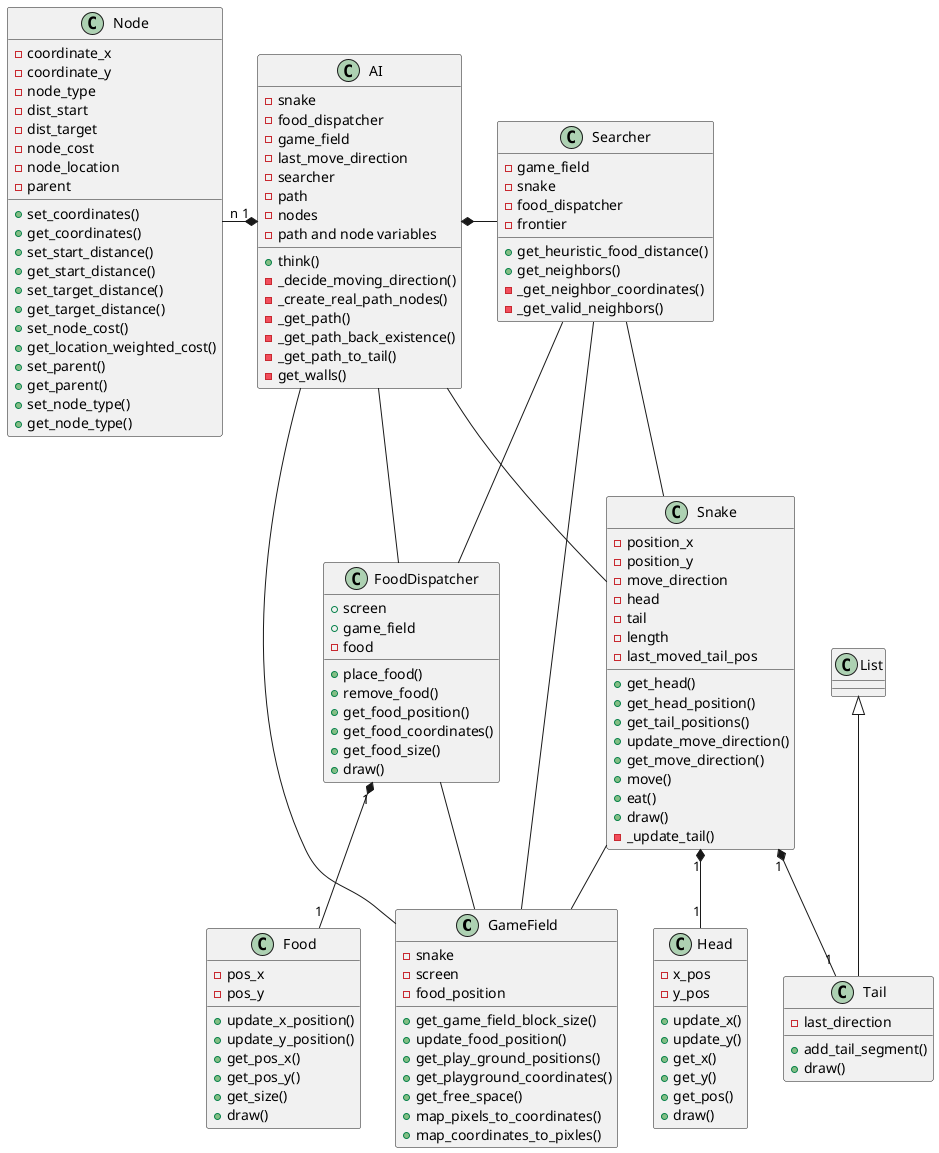 @startuml

class GameField{
    - snake
    - screen
    - food_position

    + get_game_field_block_size()
    + update_food_position()
    + get_play_ground_positions()
    + get_playground_coordinates()
    + get_free_space()
    + map_pixels_to_coordinates()
    + map_coordinates_to_pixles()
}

class Snake{
    - position_x
    - position_y
    - move_direction
    - head
    - tail
    - length
    - last_moved_tail_pos

    + get_head()
    + get_head_position()
    + get_tail_positions()
    + update_move_direction()
    + get_move_direction()
    + move()
    + eat()
    + draw()
    - _update_tail()
}

class Head{
    - x_pos
    - y_pos
    + update_x()
    + update_y()
    + get_x()
    + get_y()
    + get_pos()
    + draw()
}

class Tail{
    - last_direction
    + add_tail_segment()
    + draw()
}

class Food{
    - pos_x
    - pos_y

    + update_x_position()
    + update_y_position()
    + get_pos_x()
    + get_pos_y()
    + get_size()
    + draw()
}

class FoodDispatcher{
    + screen
    + game_field
    - food

    + place_food()
    + remove_food()
    + get_food_position()
    + get_food_coordinates()
    + get_food_size()
    + draw()
}

class AI{
    - snake
    - food_dispatcher
    - game_field
    - last_move_direction
    - searcher
    - path
    - nodes
    - path and node variables
    + think()
    - _decide_moving_direction()
    - _create_real_path_nodes()
    - _get_path()
    - _get_path_back_existence()
    - _get_path_to_tail()
    - get_walls()

}

class Searcher{
    - game_field
    - snake
    - food_dispatcher
    - frontier

    + get_heuristic_food_distance()
    + get_neighbors()
    - _get_neighbor_coordinates()
    - _get_valid_neighbors()
}

class Node{
    - coordinate_x
    - coordinate_y
    - node_type
    - dist_start
    - dist_target
    - node_cost
    - node_location
    - parent

    + set_coordinates()
    + get_coordinates()
    + set_start_distance()
    + get_start_distance()
    + set_target_distance()
    + get_target_distance()
    + set_node_cost()
    + get_location_weighted_cost()
    + set_parent()
    + get_parent()
    + set_node_type()
    + get_node_type()
}

Snake "1" *-- "1" Head
Snake "1" *-- "1" Tail
Tail -up-|> List
FoodDispatcher "1" *-- "1" Food

AI -- Snake
AI -- FoodDispatcher

FoodDispatcher -- GameField
Snake -- GameField
AI -- GameField

AI *-right- Searcher
AI "1" *-left- "n" Node


Searcher -down- GameField
Searcher -down- Snake
Searcher -down- FoodDispatcher



@enduml